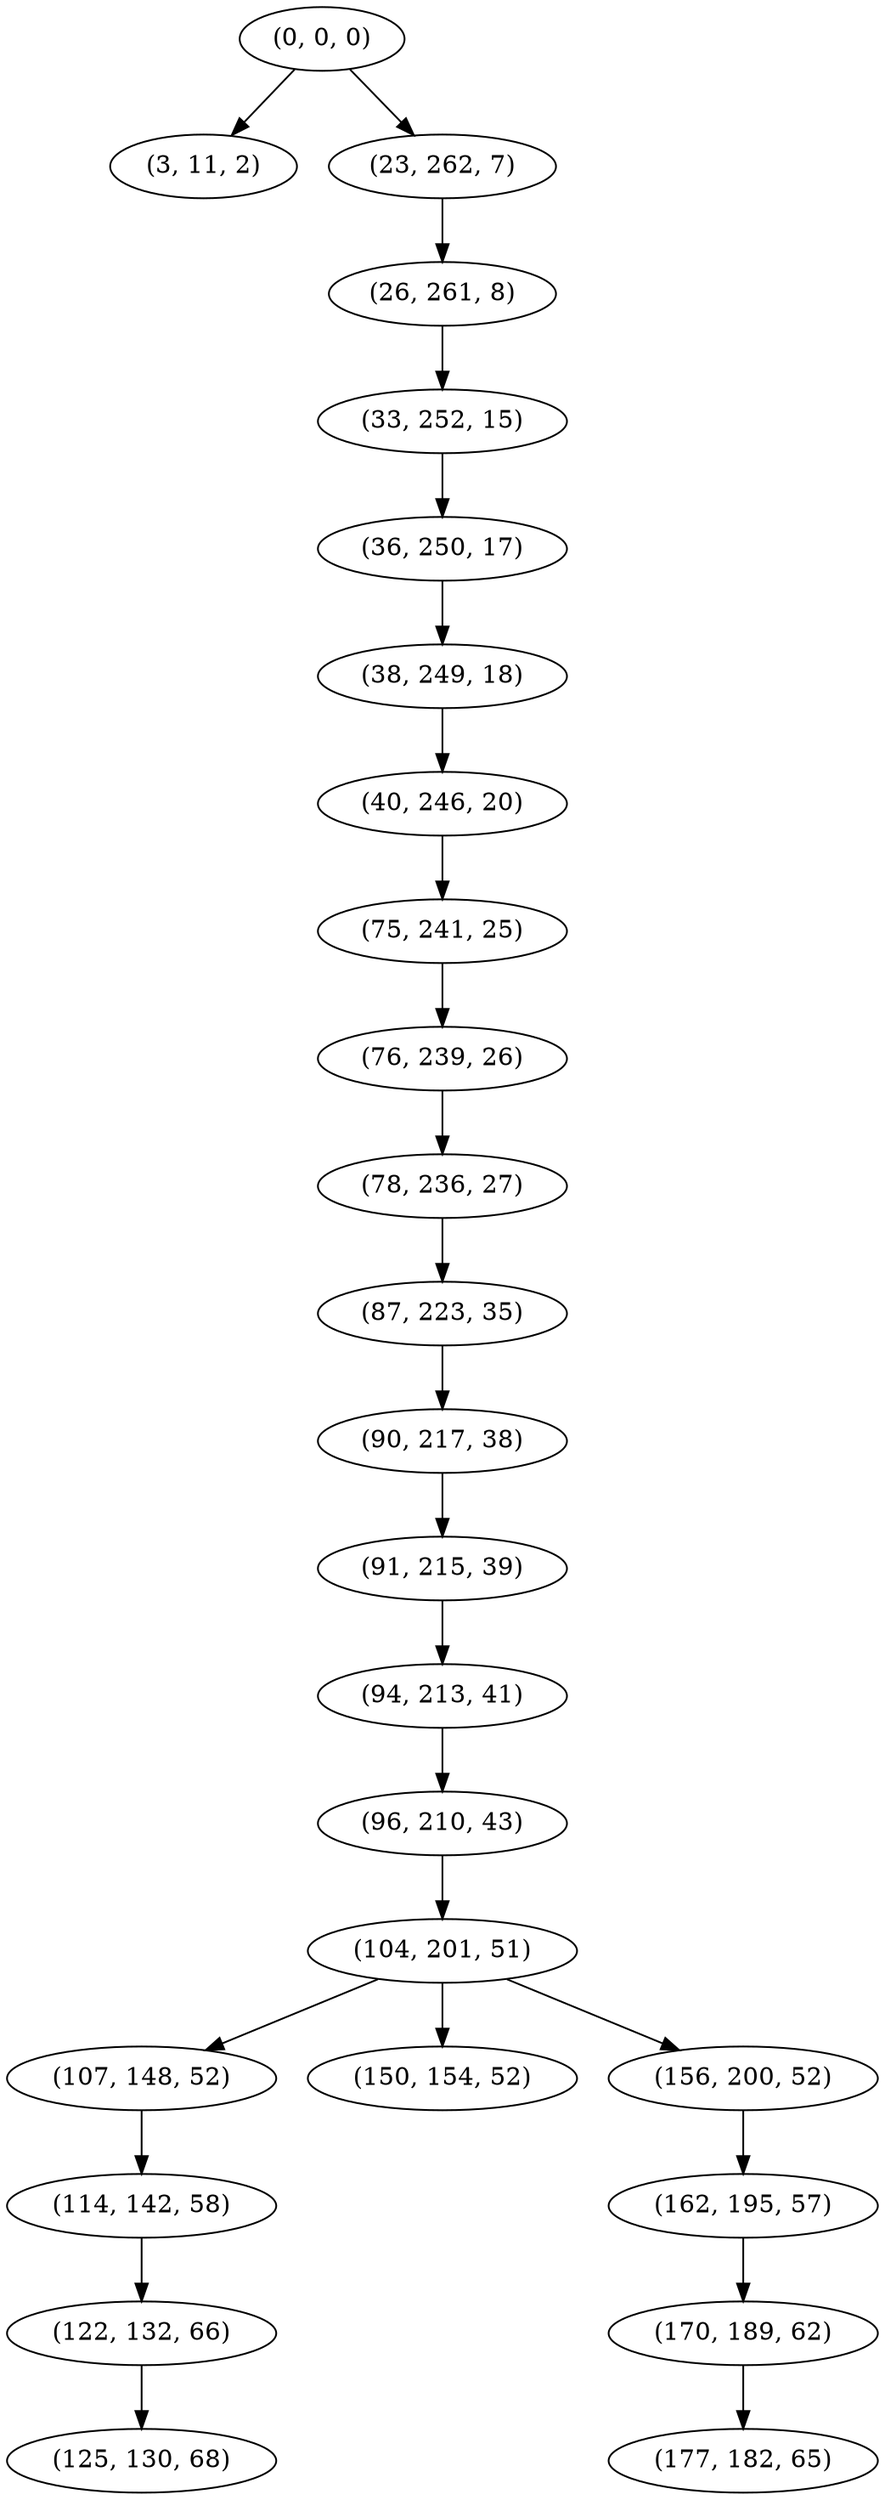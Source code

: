 digraph tree {
    "(0, 0, 0)";
    "(3, 11, 2)";
    "(23, 262, 7)";
    "(26, 261, 8)";
    "(33, 252, 15)";
    "(36, 250, 17)";
    "(38, 249, 18)";
    "(40, 246, 20)";
    "(75, 241, 25)";
    "(76, 239, 26)";
    "(78, 236, 27)";
    "(87, 223, 35)";
    "(90, 217, 38)";
    "(91, 215, 39)";
    "(94, 213, 41)";
    "(96, 210, 43)";
    "(104, 201, 51)";
    "(107, 148, 52)";
    "(114, 142, 58)";
    "(122, 132, 66)";
    "(125, 130, 68)";
    "(150, 154, 52)";
    "(156, 200, 52)";
    "(162, 195, 57)";
    "(170, 189, 62)";
    "(177, 182, 65)";
    "(0, 0, 0)" -> "(3, 11, 2)";
    "(0, 0, 0)" -> "(23, 262, 7)";
    "(23, 262, 7)" -> "(26, 261, 8)";
    "(26, 261, 8)" -> "(33, 252, 15)";
    "(33, 252, 15)" -> "(36, 250, 17)";
    "(36, 250, 17)" -> "(38, 249, 18)";
    "(38, 249, 18)" -> "(40, 246, 20)";
    "(40, 246, 20)" -> "(75, 241, 25)";
    "(75, 241, 25)" -> "(76, 239, 26)";
    "(76, 239, 26)" -> "(78, 236, 27)";
    "(78, 236, 27)" -> "(87, 223, 35)";
    "(87, 223, 35)" -> "(90, 217, 38)";
    "(90, 217, 38)" -> "(91, 215, 39)";
    "(91, 215, 39)" -> "(94, 213, 41)";
    "(94, 213, 41)" -> "(96, 210, 43)";
    "(96, 210, 43)" -> "(104, 201, 51)";
    "(104, 201, 51)" -> "(107, 148, 52)";
    "(104, 201, 51)" -> "(150, 154, 52)";
    "(104, 201, 51)" -> "(156, 200, 52)";
    "(107, 148, 52)" -> "(114, 142, 58)";
    "(114, 142, 58)" -> "(122, 132, 66)";
    "(122, 132, 66)" -> "(125, 130, 68)";
    "(156, 200, 52)" -> "(162, 195, 57)";
    "(162, 195, 57)" -> "(170, 189, 62)";
    "(170, 189, 62)" -> "(177, 182, 65)";
}
